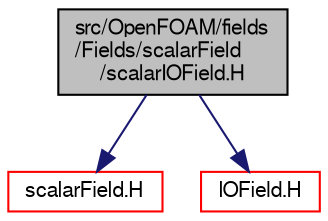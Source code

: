 digraph "src/OpenFOAM/fields/Fields/scalarField/scalarIOField.H"
{
  bgcolor="transparent";
  edge [fontname="FreeSans",fontsize="10",labelfontname="FreeSans",labelfontsize="10"];
  node [fontname="FreeSans",fontsize="10",shape=record];
  Node1 [label="src/OpenFOAM/fields\l/Fields/scalarField\l/scalarIOField.H",height=0.2,width=0.4,color="black", fillcolor="grey75", style="filled" fontcolor="black"];
  Node1 -> Node2 [color="midnightblue",fontsize="10",style="solid",fontname="FreeSans"];
  Node2 [label="scalarField.H",height=0.2,width=0.4,color="red",URL="$a07508.html"];
  Node1 -> Node3 [color="midnightblue",fontsize="10",style="solid",fontname="FreeSans"];
  Node3 [label="IOField.H",height=0.2,width=0.4,color="red",URL="$a07299.html"];
}
